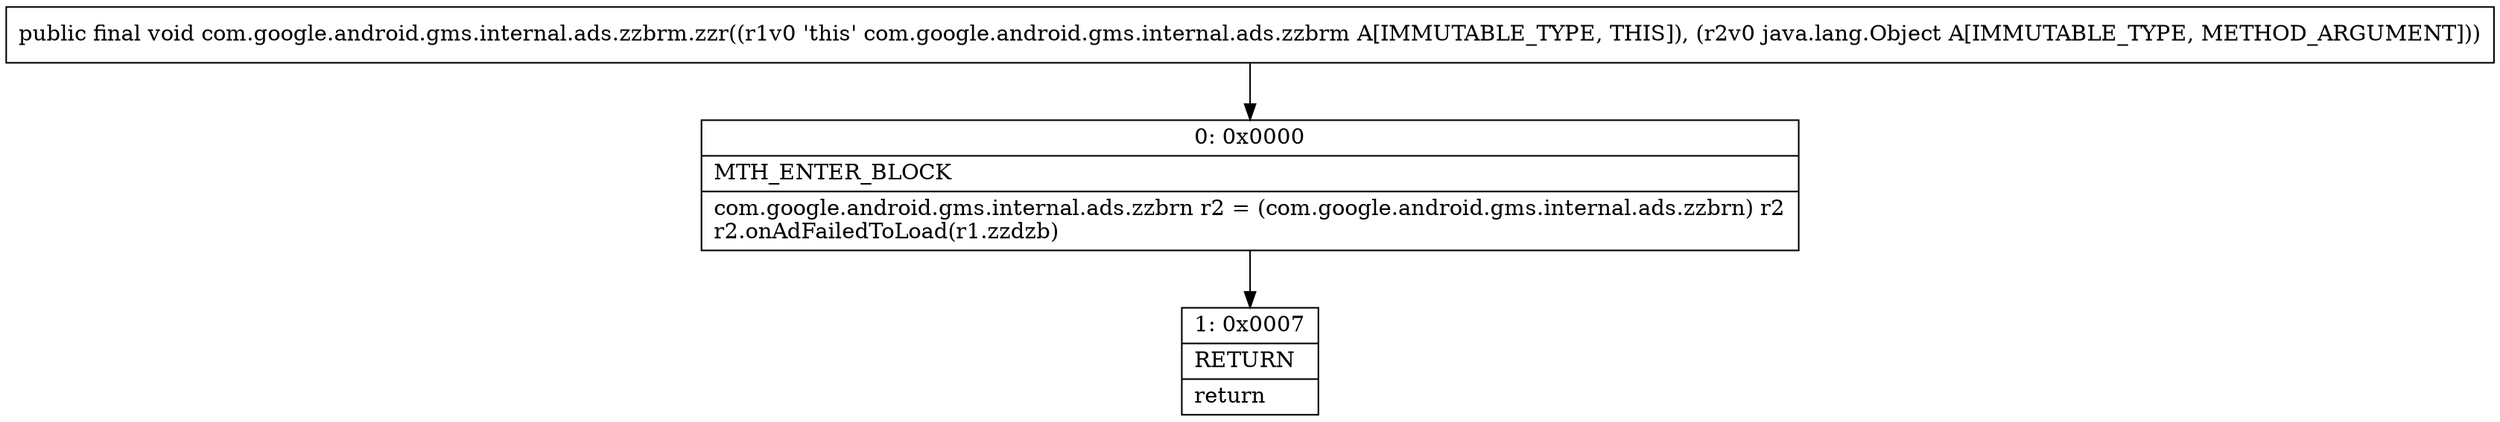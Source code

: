 digraph "CFG forcom.google.android.gms.internal.ads.zzbrm.zzr(Ljava\/lang\/Object;)V" {
Node_0 [shape=record,label="{0\:\ 0x0000|MTH_ENTER_BLOCK\l|com.google.android.gms.internal.ads.zzbrn r2 = (com.google.android.gms.internal.ads.zzbrn) r2\lr2.onAdFailedToLoad(r1.zzdzb)\l}"];
Node_1 [shape=record,label="{1\:\ 0x0007|RETURN\l|return\l}"];
MethodNode[shape=record,label="{public final void com.google.android.gms.internal.ads.zzbrm.zzr((r1v0 'this' com.google.android.gms.internal.ads.zzbrm A[IMMUTABLE_TYPE, THIS]), (r2v0 java.lang.Object A[IMMUTABLE_TYPE, METHOD_ARGUMENT])) }"];
MethodNode -> Node_0;
Node_0 -> Node_1;
}

